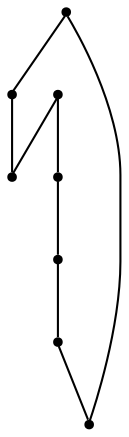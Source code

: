 graph {
  node [shape=point,comment="{\"directed\":false,\"doi\":\"10.1007/978-3-319-27261-0_32\",\"figure\":\"? (1)\"}"]

  v0 [pos="1195.750880548515,812.4779503450181"]
  v1 [pos="1320.304057830106,812.4779503450181"]
  v2 [pos="946.645638782642,812.4779503450181"]
  v3 [pos="1071.1977032669236,812.4779503450181"]
  v4 [pos="822.094496330417,812.4779503450181"]
  v5 [pos="697.5434174666096,812.4779503450181"]
  v6 [pos="572.9902401850184,812.4779503450181"]
  v7 [pos="448.4349883312996,812.4779503450181"]

  v0 -- v1 [id="-1",pos="1195.750880548515,812.4779503450181 1234.6716341341237,791.7166500016357 1281.3791074089293,791.7166500016357 1320.304057830106,812.4779503450181"]
  v7 -- v1 [id="-2",pos="448.4349883312996,812.4779503450181 733.1251114446927,895.5069368707609 1035.6107632443805,895.5069368707609 1320.304057830106,812.4779503450181"]
  v7 -- v6 [id="-3",pos="448.4349883312996,812.4779503450181 487.3567672801438,791.7166500016357 534.0642405549494,791.7166500016357 572.9902401850184,812.4779503450181"]
  v6 -- v5 [id="-4",pos="572.9902401850184,812.4779503450181 611.9099445617352,791.7166500016357 658.6174178365408,791.7166500016357 697.5434174666096,812.4779503450181"]
  v5 -- v4 [id="-5",pos="697.5434174666096,812.4779503450181 736.4631218433265,791.7166500016357 783.170595118132,791.7166500016357 822.094496330417,812.4779503450181"]
  v4 -- v3 [id="-6",pos="822.094496330417,812.4779503450181 899.9391511283106,770.9552860706149 993.3540976779218,770.9552860706149 1071.1977032669236,812.4779503450181"]
  v2 -- v3 [id="-7",pos="946.645638782642,812.4779503450181 985.5694764065091,791.7166500016357 1032.2769496813146,791.7166500016357 1071.1977032669236,812.4779503450181"]
  v2 -- v0 [id="-8",pos="946.645638782642,812.4779503450181 1024.4881951627517,853.9924754017087 1117.903078123945,853.9924754017087 1195.750880548515,812.4779503450181"]
}
